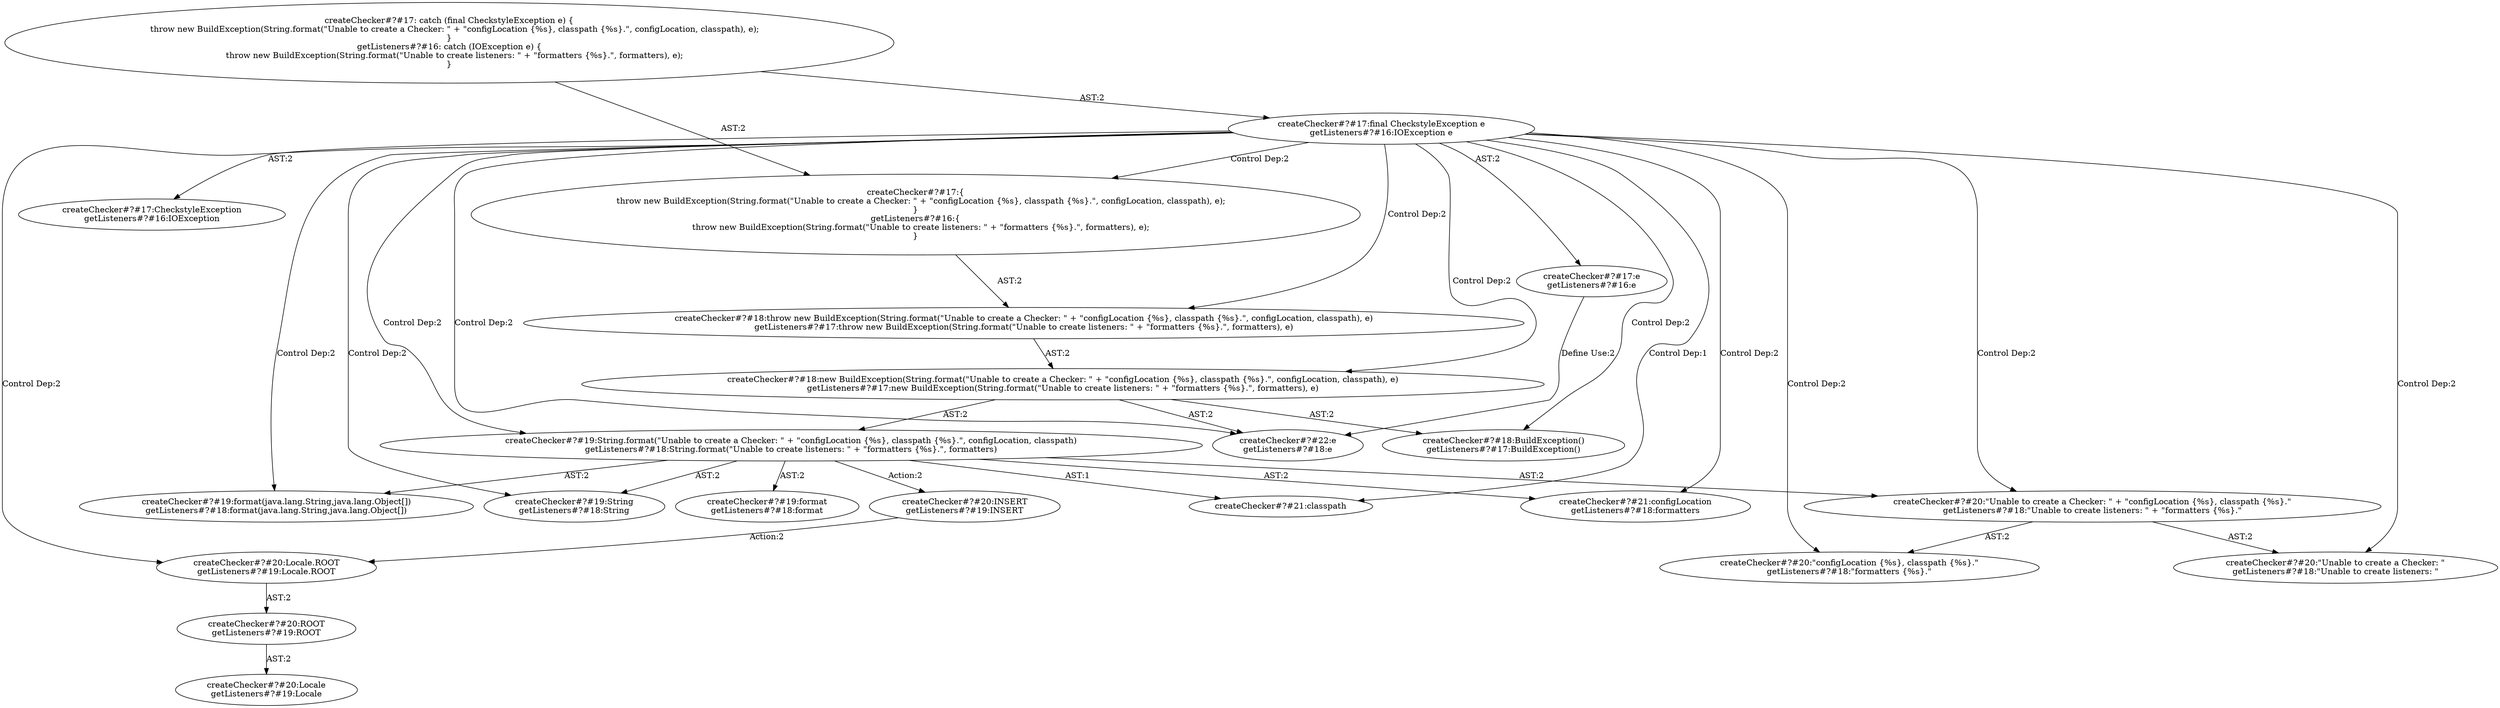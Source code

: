 digraph "Pattern" {
0 [label="createChecker#?#20:INSERT
getListeners#?#19:INSERT" shape=ellipse]
1 [label="createChecker#?#19:String.format(\"Unable to create a Checker: \" + \"configLocation \{%s\}, classpath \{%s\}.\", configLocation, classpath)
getListeners#?#18:String.format(\"Unable to create listeners: \" + \"formatters \{%s\}.\", formatters)" shape=ellipse]
2 [label="createChecker#?#17:final CheckstyleException e
getListeners#?#16:IOException e" shape=ellipse]
3 [label="createChecker#?#17: catch (final CheckstyleException e) \{
    throw new BuildException(String.format(\"Unable to create a Checker: \" + \"configLocation \{%s\}, classpath \{%s\}.\", configLocation, classpath), e);
\}
getListeners#?#16: catch (IOException e) \{
    throw new BuildException(String.format(\"Unable to create listeners: \" + \"formatters \{%s\}.\", formatters), e);
\}" shape=ellipse]
4 [label="createChecker#?#17:e
getListeners#?#16:e" shape=ellipse]
5 [label="createChecker#?#17:CheckstyleException
getListeners#?#16:IOException" shape=ellipse]
6 [label="createChecker#?#17:\{
    throw new BuildException(String.format(\"Unable to create a Checker: \" + \"configLocation \{%s\}, classpath \{%s\}.\", configLocation, classpath), e);
\}
getListeners#?#16:\{
    throw new BuildException(String.format(\"Unable to create listeners: \" + \"formatters \{%s\}.\", formatters), e);
\}" shape=ellipse]
7 [label="createChecker#?#18:throw new BuildException(String.format(\"Unable to create a Checker: \" + \"configLocation \{%s\}, classpath \{%s\}.\", configLocation, classpath), e)
getListeners#?#17:throw new BuildException(String.format(\"Unable to create listeners: \" + \"formatters \{%s\}.\", formatters), e)" shape=ellipse]
8 [label="createChecker#?#18:new BuildException(String.format(\"Unable to create a Checker: \" + \"configLocation \{%s\}, classpath \{%s\}.\", configLocation, classpath), e)
getListeners#?#17:new BuildException(String.format(\"Unable to create listeners: \" + \"formatters \{%s\}.\", formatters), e)" shape=ellipse]
9 [label="createChecker#?#18:BuildException()
getListeners#?#17:BuildException()" shape=ellipse]
10 [label="createChecker#?#19:format(java.lang.String,java.lang.Object[])
getListeners#?#18:format(java.lang.String,java.lang.Object[])" shape=ellipse]
11 [label="createChecker#?#19:String
getListeners#?#18:String" shape=ellipse]
12 [label="createChecker#?#20:\"Unable to create a Checker: \" + \"configLocation \{%s\}, classpath \{%s\}.\"
getListeners#?#18:\"Unable to create listeners: \" + \"formatters \{%s\}.\"" shape=ellipse]
13 [label="createChecker#?#20:\"Unable to create a Checker: \"
getListeners#?#18:\"Unable to create listeners: \"" shape=ellipse]
14 [label="createChecker#?#20:\"configLocation \{%s\}, classpath \{%s\}.\"
getListeners#?#18:\"formatters \{%s\}.\"" shape=ellipse]
15 [label="createChecker#?#21:configLocation
getListeners#?#18:formatters" shape=ellipse]
16 [label="createChecker#?#21:classpath" shape=ellipse]
17 [label="createChecker#?#22:e
getListeners#?#18:e" shape=ellipse]
18 [label="createChecker#?#20:Locale.ROOT
getListeners#?#19:Locale.ROOT" shape=ellipse]
19 [label="createChecker#?#20:ROOT
getListeners#?#19:ROOT" shape=ellipse]
20 [label="createChecker#?#20:Locale
getListeners#?#19:Locale" shape=ellipse]
21 [label="createChecker#?#19:format
getListeners#?#18:format" shape=ellipse]
0 -> 18 [label="Action:2"];
1 -> 0 [label="Action:2"];
1 -> 21 [label="AST:2"];
1 -> 11 [label="AST:2"];
1 -> 10 [label="AST:2"];
1 -> 12 [label="AST:2"];
1 -> 15 [label="AST:2"];
1 -> 16 [label="AST:1"];
2 -> 1 [label="Control Dep:2"];
2 -> 4 [label="AST:2"];
2 -> 5 [label="AST:2"];
2 -> 6 [label="Control Dep:2"];
2 -> 7 [label="Control Dep:2"];
2 -> 8 [label="Control Dep:2"];
2 -> 9 [label="Control Dep:2"];
2 -> 10 [label="Control Dep:2"];
2 -> 11 [label="Control Dep:2"];
2 -> 12 [label="Control Dep:2"];
2 -> 13 [label="Control Dep:2"];
2 -> 14 [label="Control Dep:2"];
2 -> 15 [label="Control Dep:2"];
2 -> 16 [label="Control Dep:1"];
2 -> 17 [label="Control Dep:2"];
2 -> 18 [label="Control Dep:2"];
3 -> 2 [label="AST:2"];
3 -> 6 [label="AST:2"];
4 -> 17 [label="Define Use:2"];
6 -> 7 [label="AST:2"];
7 -> 8 [label="AST:2"];
8 -> 1 [label="AST:2"];
8 -> 9 [label="AST:2"];
8 -> 17 [label="AST:2"];
12 -> 13 [label="AST:2"];
12 -> 14 [label="AST:2"];
18 -> 19 [label="AST:2"];
19 -> 20 [label="AST:2"];
}